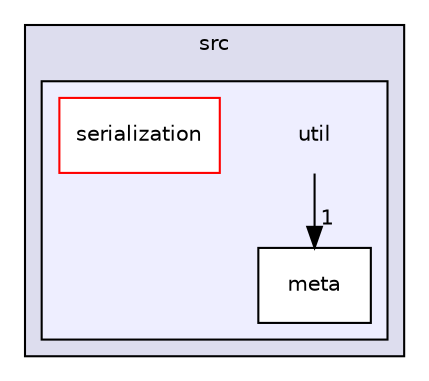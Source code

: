 digraph "src/util" {
  compound=true
  node [ fontsize="10", fontname="Helvetica"];
  edge [ labelfontsize="10", labelfontname="Helvetica"];
  subgraph clusterdir_68267d1309a1af8e8297ef4c3efbcdba {
    graph [ bgcolor="#ddddee", pencolor="black", label="src" fontname="Helvetica", fontsize="10", URL="dir_68267d1309a1af8e8297ef4c3efbcdba.html"]
  subgraph clusterdir_b7878ad5ecbf2506f4125b9d34c97e45 {
    graph [ bgcolor="#eeeeff", pencolor="black", label="" URL="dir_b7878ad5ecbf2506f4125b9d34c97e45.html"];
    dir_b7878ad5ecbf2506f4125b9d34c97e45 [shape=plaintext label="util"];
  dir_e41c41d4e944be6e24cf09de3f3c4b64 [shape=box label="meta" fillcolor="white" style="filled" URL="dir_e41c41d4e944be6e24cf09de3f3c4b64.html"];
  dir_66d1277db49eb5c62baae77076f9c93b [shape=box label="serialization" fillcolor="white" style="filled" color="red" URL="dir_66d1277db49eb5c62baae77076f9c93b.html"];
  }
  }
  dir_b7878ad5ecbf2506f4125b9d34c97e45->dir_e41c41d4e944be6e24cf09de3f3c4b64 [headlabel="1", labeldistance=1.5 headhref="dir_000026_000027.html"];
}
